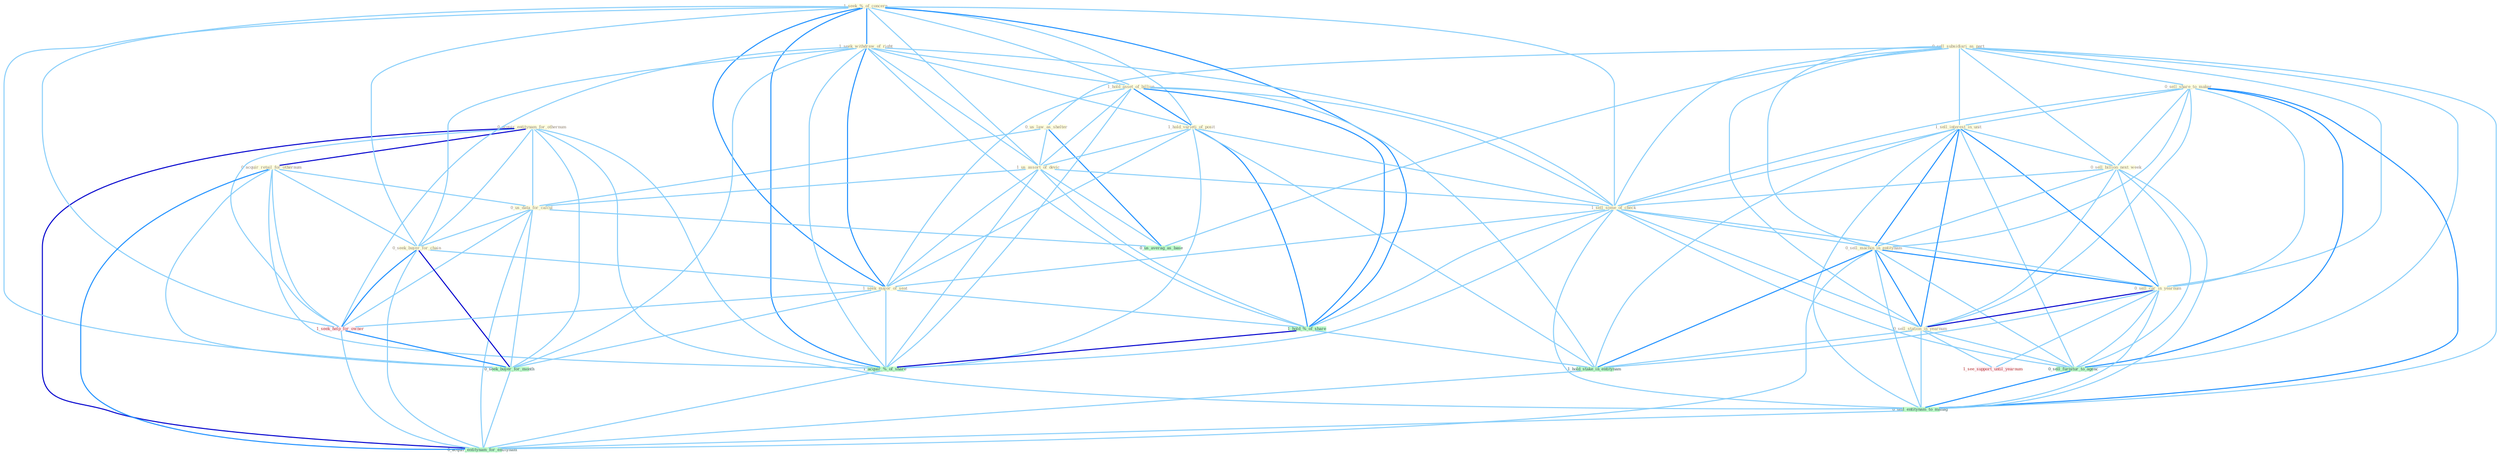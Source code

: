 Graph G{ 
    node
    [shape=polygon,style=filled,width=.5,height=.06,color="#BDFCC9",fixedsize=true,fontsize=4,
    fontcolor="#2f4f4f"];
    {node
    [color="#ffffe0", fontcolor="#8b7d6b"] "0_sell_subsidiari_as_part " "0_acquir_entitynam_for_othernum " "0_us_law_as_shelter " "1_seek_%_of_concern " "0_sell_share_to_maker " "1_sell_interest_in_unit " "1_seek_withdraw_of_right " "1_hold_asset_of_billion " "0_acquir_retail_for_othernum " "1_hold_varieti_of_posit " "1_us_assort_of_devic " "0_us_data_for_calcul " "0_sell_billion_next_week " "1_sell_some_of_check " "0_seek_buyer_for_chain " "0_sell_machin_in_entitynam " "1_seek_major_of_seat " "0_sell_car_in_yearnum " "0_sell_station_in_yearnum "}
{node [color="#fff0f5", fontcolor="#b22222"] "1_seek_help_for_owner " "1_see_support_until_yearnum "}
edge [color="#B0E2FF"];

	"0_sell_subsidiari_as_part " -- "0_us_law_as_shelter " [w="1", color="#87cefa" ];
	"0_sell_subsidiari_as_part " -- "0_sell_share_to_maker " [w="1", color="#87cefa" ];
	"0_sell_subsidiari_as_part " -- "1_sell_interest_in_unit " [w="1", color="#87cefa" ];
	"0_sell_subsidiari_as_part " -- "0_sell_billion_next_week " [w="1", color="#87cefa" ];
	"0_sell_subsidiari_as_part " -- "1_sell_some_of_check " [w="1", color="#87cefa" ];
	"0_sell_subsidiari_as_part " -- "0_sell_machin_in_entitynam " [w="1", color="#87cefa" ];
	"0_sell_subsidiari_as_part " -- "0_sell_car_in_yearnum " [w="1", color="#87cefa" ];
	"0_sell_subsidiari_as_part " -- "0_sell_station_in_yearnum " [w="1", color="#87cefa" ];
	"0_sell_subsidiari_as_part " -- "0_sell_furnitur_to_agenc " [w="1", color="#87cefa" ];
	"0_sell_subsidiari_as_part " -- "0_us_averag_as_base " [w="1", color="#87cefa" ];
	"0_sell_subsidiari_as_part " -- "0_sell_entitynam_to_manag " [w="1", color="#87cefa" ];
	"0_acquir_entitynam_for_othernum " -- "0_acquir_retail_for_othernum " [w="3", color="#0000cd" , len=0.6];
	"0_acquir_entitynam_for_othernum " -- "0_us_data_for_calcul " [w="1", color="#87cefa" ];
	"0_acquir_entitynam_for_othernum " -- "0_seek_buyer_for_chain " [w="1", color="#87cefa" ];
	"0_acquir_entitynam_for_othernum " -- "1_seek_help_for_owner " [w="1", color="#87cefa" ];
	"0_acquir_entitynam_for_othernum " -- "0_seek_buyer_for_month " [w="1", color="#87cefa" ];
	"0_acquir_entitynam_for_othernum " -- "1_acquir_%_of_share " [w="1", color="#87cefa" ];
	"0_acquir_entitynam_for_othernum " -- "0_sell_entitynam_to_manag " [w="1", color="#87cefa" ];
	"0_acquir_entitynam_for_othernum " -- "0_acquir_entitynam_for_entitynam " [w="3", color="#0000cd" , len=0.6];
	"0_us_law_as_shelter " -- "1_us_assort_of_devic " [w="1", color="#87cefa" ];
	"0_us_law_as_shelter " -- "0_us_data_for_calcul " [w="1", color="#87cefa" ];
	"0_us_law_as_shelter " -- "0_us_averag_as_base " [w="2", color="#1e90ff" , len=0.8];
	"1_seek_%_of_concern " -- "1_seek_withdraw_of_right " [w="2", color="#1e90ff" , len=0.8];
	"1_seek_%_of_concern " -- "1_hold_asset_of_billion " [w="1", color="#87cefa" ];
	"1_seek_%_of_concern " -- "1_hold_varieti_of_posit " [w="1", color="#87cefa" ];
	"1_seek_%_of_concern " -- "1_us_assort_of_devic " [w="1", color="#87cefa" ];
	"1_seek_%_of_concern " -- "1_sell_some_of_check " [w="1", color="#87cefa" ];
	"1_seek_%_of_concern " -- "0_seek_buyer_for_chain " [w="1", color="#87cefa" ];
	"1_seek_%_of_concern " -- "1_seek_major_of_seat " [w="2", color="#1e90ff" , len=0.8];
	"1_seek_%_of_concern " -- "1_hold_%_of_share " [w="2", color="#1e90ff" , len=0.8];
	"1_seek_%_of_concern " -- "1_seek_help_for_owner " [w="1", color="#87cefa" ];
	"1_seek_%_of_concern " -- "0_seek_buyer_for_month " [w="1", color="#87cefa" ];
	"1_seek_%_of_concern " -- "1_acquir_%_of_share " [w="2", color="#1e90ff" , len=0.8];
	"0_sell_share_to_maker " -- "1_sell_interest_in_unit " [w="1", color="#87cefa" ];
	"0_sell_share_to_maker " -- "0_sell_billion_next_week " [w="1", color="#87cefa" ];
	"0_sell_share_to_maker " -- "1_sell_some_of_check " [w="1", color="#87cefa" ];
	"0_sell_share_to_maker " -- "0_sell_machin_in_entitynam " [w="1", color="#87cefa" ];
	"0_sell_share_to_maker " -- "0_sell_car_in_yearnum " [w="1", color="#87cefa" ];
	"0_sell_share_to_maker " -- "0_sell_station_in_yearnum " [w="1", color="#87cefa" ];
	"0_sell_share_to_maker " -- "0_sell_furnitur_to_agenc " [w="2", color="#1e90ff" , len=0.8];
	"0_sell_share_to_maker " -- "0_sell_entitynam_to_manag " [w="2", color="#1e90ff" , len=0.8];
	"1_sell_interest_in_unit " -- "0_sell_billion_next_week " [w="1", color="#87cefa" ];
	"1_sell_interest_in_unit " -- "1_sell_some_of_check " [w="1", color="#87cefa" ];
	"1_sell_interest_in_unit " -- "0_sell_machin_in_entitynam " [w="2", color="#1e90ff" , len=0.8];
	"1_sell_interest_in_unit " -- "0_sell_car_in_yearnum " [w="2", color="#1e90ff" , len=0.8];
	"1_sell_interest_in_unit " -- "0_sell_station_in_yearnum " [w="2", color="#1e90ff" , len=0.8];
	"1_sell_interest_in_unit " -- "1_hold_stake_in_entitynam " [w="1", color="#87cefa" ];
	"1_sell_interest_in_unit " -- "0_sell_furnitur_to_agenc " [w="1", color="#87cefa" ];
	"1_sell_interest_in_unit " -- "0_sell_entitynam_to_manag " [w="1", color="#87cefa" ];
	"1_seek_withdraw_of_right " -- "1_hold_asset_of_billion " [w="1", color="#87cefa" ];
	"1_seek_withdraw_of_right " -- "1_hold_varieti_of_posit " [w="1", color="#87cefa" ];
	"1_seek_withdraw_of_right " -- "1_us_assort_of_devic " [w="1", color="#87cefa" ];
	"1_seek_withdraw_of_right " -- "1_sell_some_of_check " [w="1", color="#87cefa" ];
	"1_seek_withdraw_of_right " -- "0_seek_buyer_for_chain " [w="1", color="#87cefa" ];
	"1_seek_withdraw_of_right " -- "1_seek_major_of_seat " [w="2", color="#1e90ff" , len=0.8];
	"1_seek_withdraw_of_right " -- "1_hold_%_of_share " [w="1", color="#87cefa" ];
	"1_seek_withdraw_of_right " -- "1_seek_help_for_owner " [w="1", color="#87cefa" ];
	"1_seek_withdraw_of_right " -- "0_seek_buyer_for_month " [w="1", color="#87cefa" ];
	"1_seek_withdraw_of_right " -- "1_acquir_%_of_share " [w="1", color="#87cefa" ];
	"1_hold_asset_of_billion " -- "1_hold_varieti_of_posit " [w="2", color="#1e90ff" , len=0.8];
	"1_hold_asset_of_billion " -- "1_us_assort_of_devic " [w="1", color="#87cefa" ];
	"1_hold_asset_of_billion " -- "1_sell_some_of_check " [w="1", color="#87cefa" ];
	"1_hold_asset_of_billion " -- "1_seek_major_of_seat " [w="1", color="#87cefa" ];
	"1_hold_asset_of_billion " -- "1_hold_%_of_share " [w="2", color="#1e90ff" , len=0.8];
	"1_hold_asset_of_billion " -- "1_hold_stake_in_entitynam " [w="1", color="#87cefa" ];
	"1_hold_asset_of_billion " -- "1_acquir_%_of_share " [w="1", color="#87cefa" ];
	"0_acquir_retail_for_othernum " -- "0_us_data_for_calcul " [w="1", color="#87cefa" ];
	"0_acquir_retail_for_othernum " -- "0_seek_buyer_for_chain " [w="1", color="#87cefa" ];
	"0_acquir_retail_for_othernum " -- "1_seek_help_for_owner " [w="1", color="#87cefa" ];
	"0_acquir_retail_for_othernum " -- "0_seek_buyer_for_month " [w="1", color="#87cefa" ];
	"0_acquir_retail_for_othernum " -- "1_acquir_%_of_share " [w="1", color="#87cefa" ];
	"0_acquir_retail_for_othernum " -- "0_acquir_entitynam_for_entitynam " [w="2", color="#1e90ff" , len=0.8];
	"1_hold_varieti_of_posit " -- "1_us_assort_of_devic " [w="1", color="#87cefa" ];
	"1_hold_varieti_of_posit " -- "1_sell_some_of_check " [w="1", color="#87cefa" ];
	"1_hold_varieti_of_posit " -- "1_seek_major_of_seat " [w="1", color="#87cefa" ];
	"1_hold_varieti_of_posit " -- "1_hold_%_of_share " [w="2", color="#1e90ff" , len=0.8];
	"1_hold_varieti_of_posit " -- "1_hold_stake_in_entitynam " [w="1", color="#87cefa" ];
	"1_hold_varieti_of_posit " -- "1_acquir_%_of_share " [w="1", color="#87cefa" ];
	"1_us_assort_of_devic " -- "0_us_data_for_calcul " [w="1", color="#87cefa" ];
	"1_us_assort_of_devic " -- "1_sell_some_of_check " [w="1", color="#87cefa" ];
	"1_us_assort_of_devic " -- "1_seek_major_of_seat " [w="1", color="#87cefa" ];
	"1_us_assort_of_devic " -- "1_hold_%_of_share " [w="1", color="#87cefa" ];
	"1_us_assort_of_devic " -- "1_acquir_%_of_share " [w="1", color="#87cefa" ];
	"1_us_assort_of_devic " -- "0_us_averag_as_base " [w="1", color="#87cefa" ];
	"0_us_data_for_calcul " -- "0_seek_buyer_for_chain " [w="1", color="#87cefa" ];
	"0_us_data_for_calcul " -- "1_seek_help_for_owner " [w="1", color="#87cefa" ];
	"0_us_data_for_calcul " -- "0_seek_buyer_for_month " [w="1", color="#87cefa" ];
	"0_us_data_for_calcul " -- "0_us_averag_as_base " [w="1", color="#87cefa" ];
	"0_us_data_for_calcul " -- "0_acquir_entitynam_for_entitynam " [w="1", color="#87cefa" ];
	"0_sell_billion_next_week " -- "1_sell_some_of_check " [w="1", color="#87cefa" ];
	"0_sell_billion_next_week " -- "0_sell_machin_in_entitynam " [w="1", color="#87cefa" ];
	"0_sell_billion_next_week " -- "0_sell_car_in_yearnum " [w="1", color="#87cefa" ];
	"0_sell_billion_next_week " -- "0_sell_station_in_yearnum " [w="1", color="#87cefa" ];
	"0_sell_billion_next_week " -- "0_sell_furnitur_to_agenc " [w="1", color="#87cefa" ];
	"0_sell_billion_next_week " -- "0_sell_entitynam_to_manag " [w="1", color="#87cefa" ];
	"1_sell_some_of_check " -- "0_sell_machin_in_entitynam " [w="1", color="#87cefa" ];
	"1_sell_some_of_check " -- "1_seek_major_of_seat " [w="1", color="#87cefa" ];
	"1_sell_some_of_check " -- "0_sell_car_in_yearnum " [w="1", color="#87cefa" ];
	"1_sell_some_of_check " -- "0_sell_station_in_yearnum " [w="1", color="#87cefa" ];
	"1_sell_some_of_check " -- "1_hold_%_of_share " [w="1", color="#87cefa" ];
	"1_sell_some_of_check " -- "1_acquir_%_of_share " [w="1", color="#87cefa" ];
	"1_sell_some_of_check " -- "0_sell_furnitur_to_agenc " [w="1", color="#87cefa" ];
	"1_sell_some_of_check " -- "0_sell_entitynam_to_manag " [w="1", color="#87cefa" ];
	"0_seek_buyer_for_chain " -- "1_seek_major_of_seat " [w="1", color="#87cefa" ];
	"0_seek_buyer_for_chain " -- "1_seek_help_for_owner " [w="2", color="#1e90ff" , len=0.8];
	"0_seek_buyer_for_chain " -- "0_seek_buyer_for_month " [w="3", color="#0000cd" , len=0.6];
	"0_seek_buyer_for_chain " -- "0_acquir_entitynam_for_entitynam " [w="1", color="#87cefa" ];
	"0_sell_machin_in_entitynam " -- "0_sell_car_in_yearnum " [w="2", color="#1e90ff" , len=0.8];
	"0_sell_machin_in_entitynam " -- "0_sell_station_in_yearnum " [w="2", color="#1e90ff" , len=0.8];
	"0_sell_machin_in_entitynam " -- "1_hold_stake_in_entitynam " [w="2", color="#1e90ff" , len=0.8];
	"0_sell_machin_in_entitynam " -- "0_sell_furnitur_to_agenc " [w="1", color="#87cefa" ];
	"0_sell_machin_in_entitynam " -- "0_sell_entitynam_to_manag " [w="1", color="#87cefa" ];
	"0_sell_machin_in_entitynam " -- "0_acquir_entitynam_for_entitynam " [w="1", color="#87cefa" ];
	"1_seek_major_of_seat " -- "1_hold_%_of_share " [w="1", color="#87cefa" ];
	"1_seek_major_of_seat " -- "1_seek_help_for_owner " [w="1", color="#87cefa" ];
	"1_seek_major_of_seat " -- "0_seek_buyer_for_month " [w="1", color="#87cefa" ];
	"1_seek_major_of_seat " -- "1_acquir_%_of_share " [w="1", color="#87cefa" ];
	"0_sell_car_in_yearnum " -- "0_sell_station_in_yearnum " [w="3", color="#0000cd" , len=0.6];
	"0_sell_car_in_yearnum " -- "1_hold_stake_in_entitynam " [w="1", color="#87cefa" ];
	"0_sell_car_in_yearnum " -- "1_see_support_until_yearnum " [w="1", color="#87cefa" ];
	"0_sell_car_in_yearnum " -- "0_sell_furnitur_to_agenc " [w="1", color="#87cefa" ];
	"0_sell_car_in_yearnum " -- "0_sell_entitynam_to_manag " [w="1", color="#87cefa" ];
	"0_sell_station_in_yearnum " -- "1_hold_stake_in_entitynam " [w="1", color="#87cefa" ];
	"0_sell_station_in_yearnum " -- "1_see_support_until_yearnum " [w="1", color="#87cefa" ];
	"0_sell_station_in_yearnum " -- "0_sell_furnitur_to_agenc " [w="1", color="#87cefa" ];
	"0_sell_station_in_yearnum " -- "0_sell_entitynam_to_manag " [w="1", color="#87cefa" ];
	"1_hold_%_of_share " -- "1_hold_stake_in_entitynam " [w="1", color="#87cefa" ];
	"1_hold_%_of_share " -- "1_acquir_%_of_share " [w="3", color="#0000cd" , len=0.6];
	"1_hold_stake_in_entitynam " -- "0_acquir_entitynam_for_entitynam " [w="1", color="#87cefa" ];
	"1_seek_help_for_owner " -- "0_seek_buyer_for_month " [w="2", color="#1e90ff" , len=0.8];
	"1_seek_help_for_owner " -- "0_acquir_entitynam_for_entitynam " [w="1", color="#87cefa" ];
	"0_seek_buyer_for_month " -- "0_acquir_entitynam_for_entitynam " [w="1", color="#87cefa" ];
	"1_acquir_%_of_share " -- "0_acquir_entitynam_for_entitynam " [w="1", color="#87cefa" ];
	"0_sell_furnitur_to_agenc " -- "0_sell_entitynam_to_manag " [w="2", color="#1e90ff" , len=0.8];
	"0_sell_entitynam_to_manag " -- "0_acquir_entitynam_for_entitynam " [w="1", color="#87cefa" ];
}